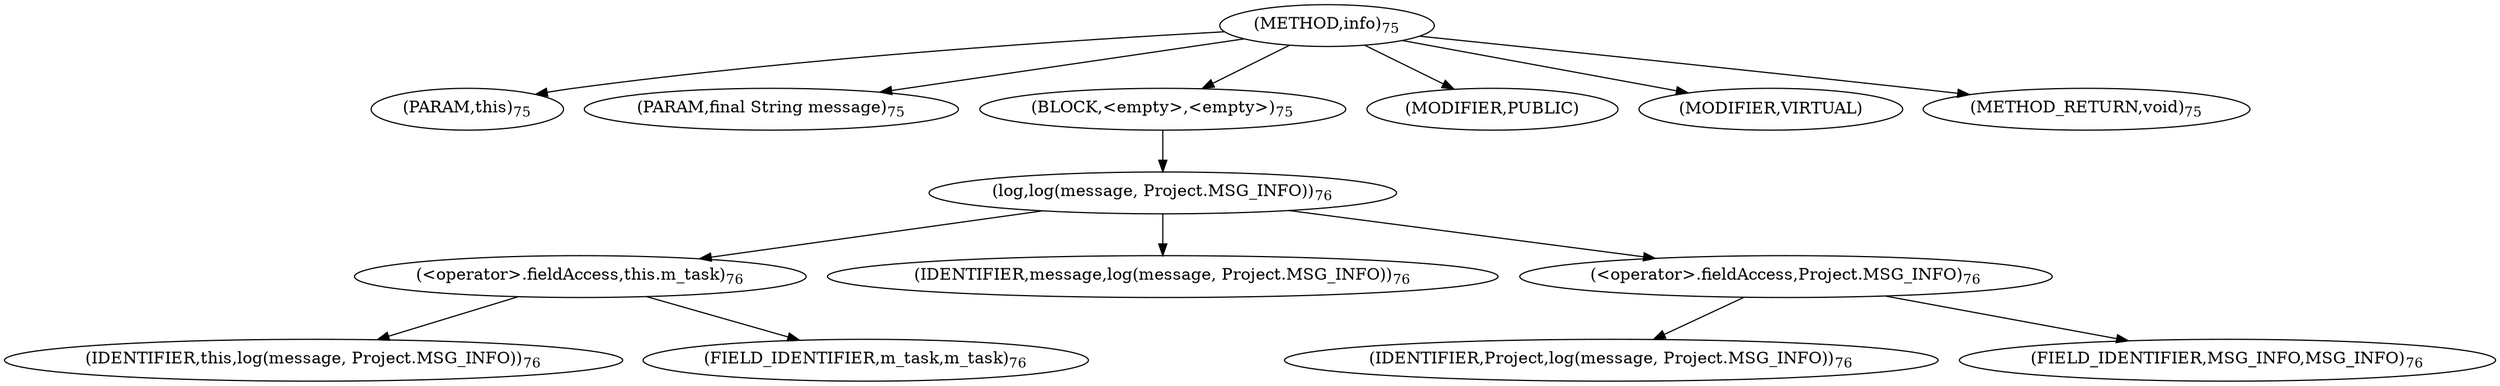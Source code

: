 digraph "info" {  
"35" [label = <(METHOD,info)<SUB>75</SUB>> ]
"36" [label = <(PARAM,this)<SUB>75</SUB>> ]
"37" [label = <(PARAM,final String message)<SUB>75</SUB>> ]
"38" [label = <(BLOCK,&lt;empty&gt;,&lt;empty&gt;)<SUB>75</SUB>> ]
"39" [label = <(log,log(message, Project.MSG_INFO))<SUB>76</SUB>> ]
"40" [label = <(&lt;operator&gt;.fieldAccess,this.m_task)<SUB>76</SUB>> ]
"41" [label = <(IDENTIFIER,this,log(message, Project.MSG_INFO))<SUB>76</SUB>> ]
"42" [label = <(FIELD_IDENTIFIER,m_task,m_task)<SUB>76</SUB>> ]
"43" [label = <(IDENTIFIER,message,log(message, Project.MSG_INFO))<SUB>76</SUB>> ]
"44" [label = <(&lt;operator&gt;.fieldAccess,Project.MSG_INFO)<SUB>76</SUB>> ]
"45" [label = <(IDENTIFIER,Project,log(message, Project.MSG_INFO))<SUB>76</SUB>> ]
"46" [label = <(FIELD_IDENTIFIER,MSG_INFO,MSG_INFO)<SUB>76</SUB>> ]
"47" [label = <(MODIFIER,PUBLIC)> ]
"48" [label = <(MODIFIER,VIRTUAL)> ]
"49" [label = <(METHOD_RETURN,void)<SUB>75</SUB>> ]
  "35" -> "36" 
  "35" -> "37" 
  "35" -> "38" 
  "35" -> "47" 
  "35" -> "48" 
  "35" -> "49" 
  "38" -> "39" 
  "39" -> "40" 
  "39" -> "43" 
  "39" -> "44" 
  "40" -> "41" 
  "40" -> "42" 
  "44" -> "45" 
  "44" -> "46" 
}
